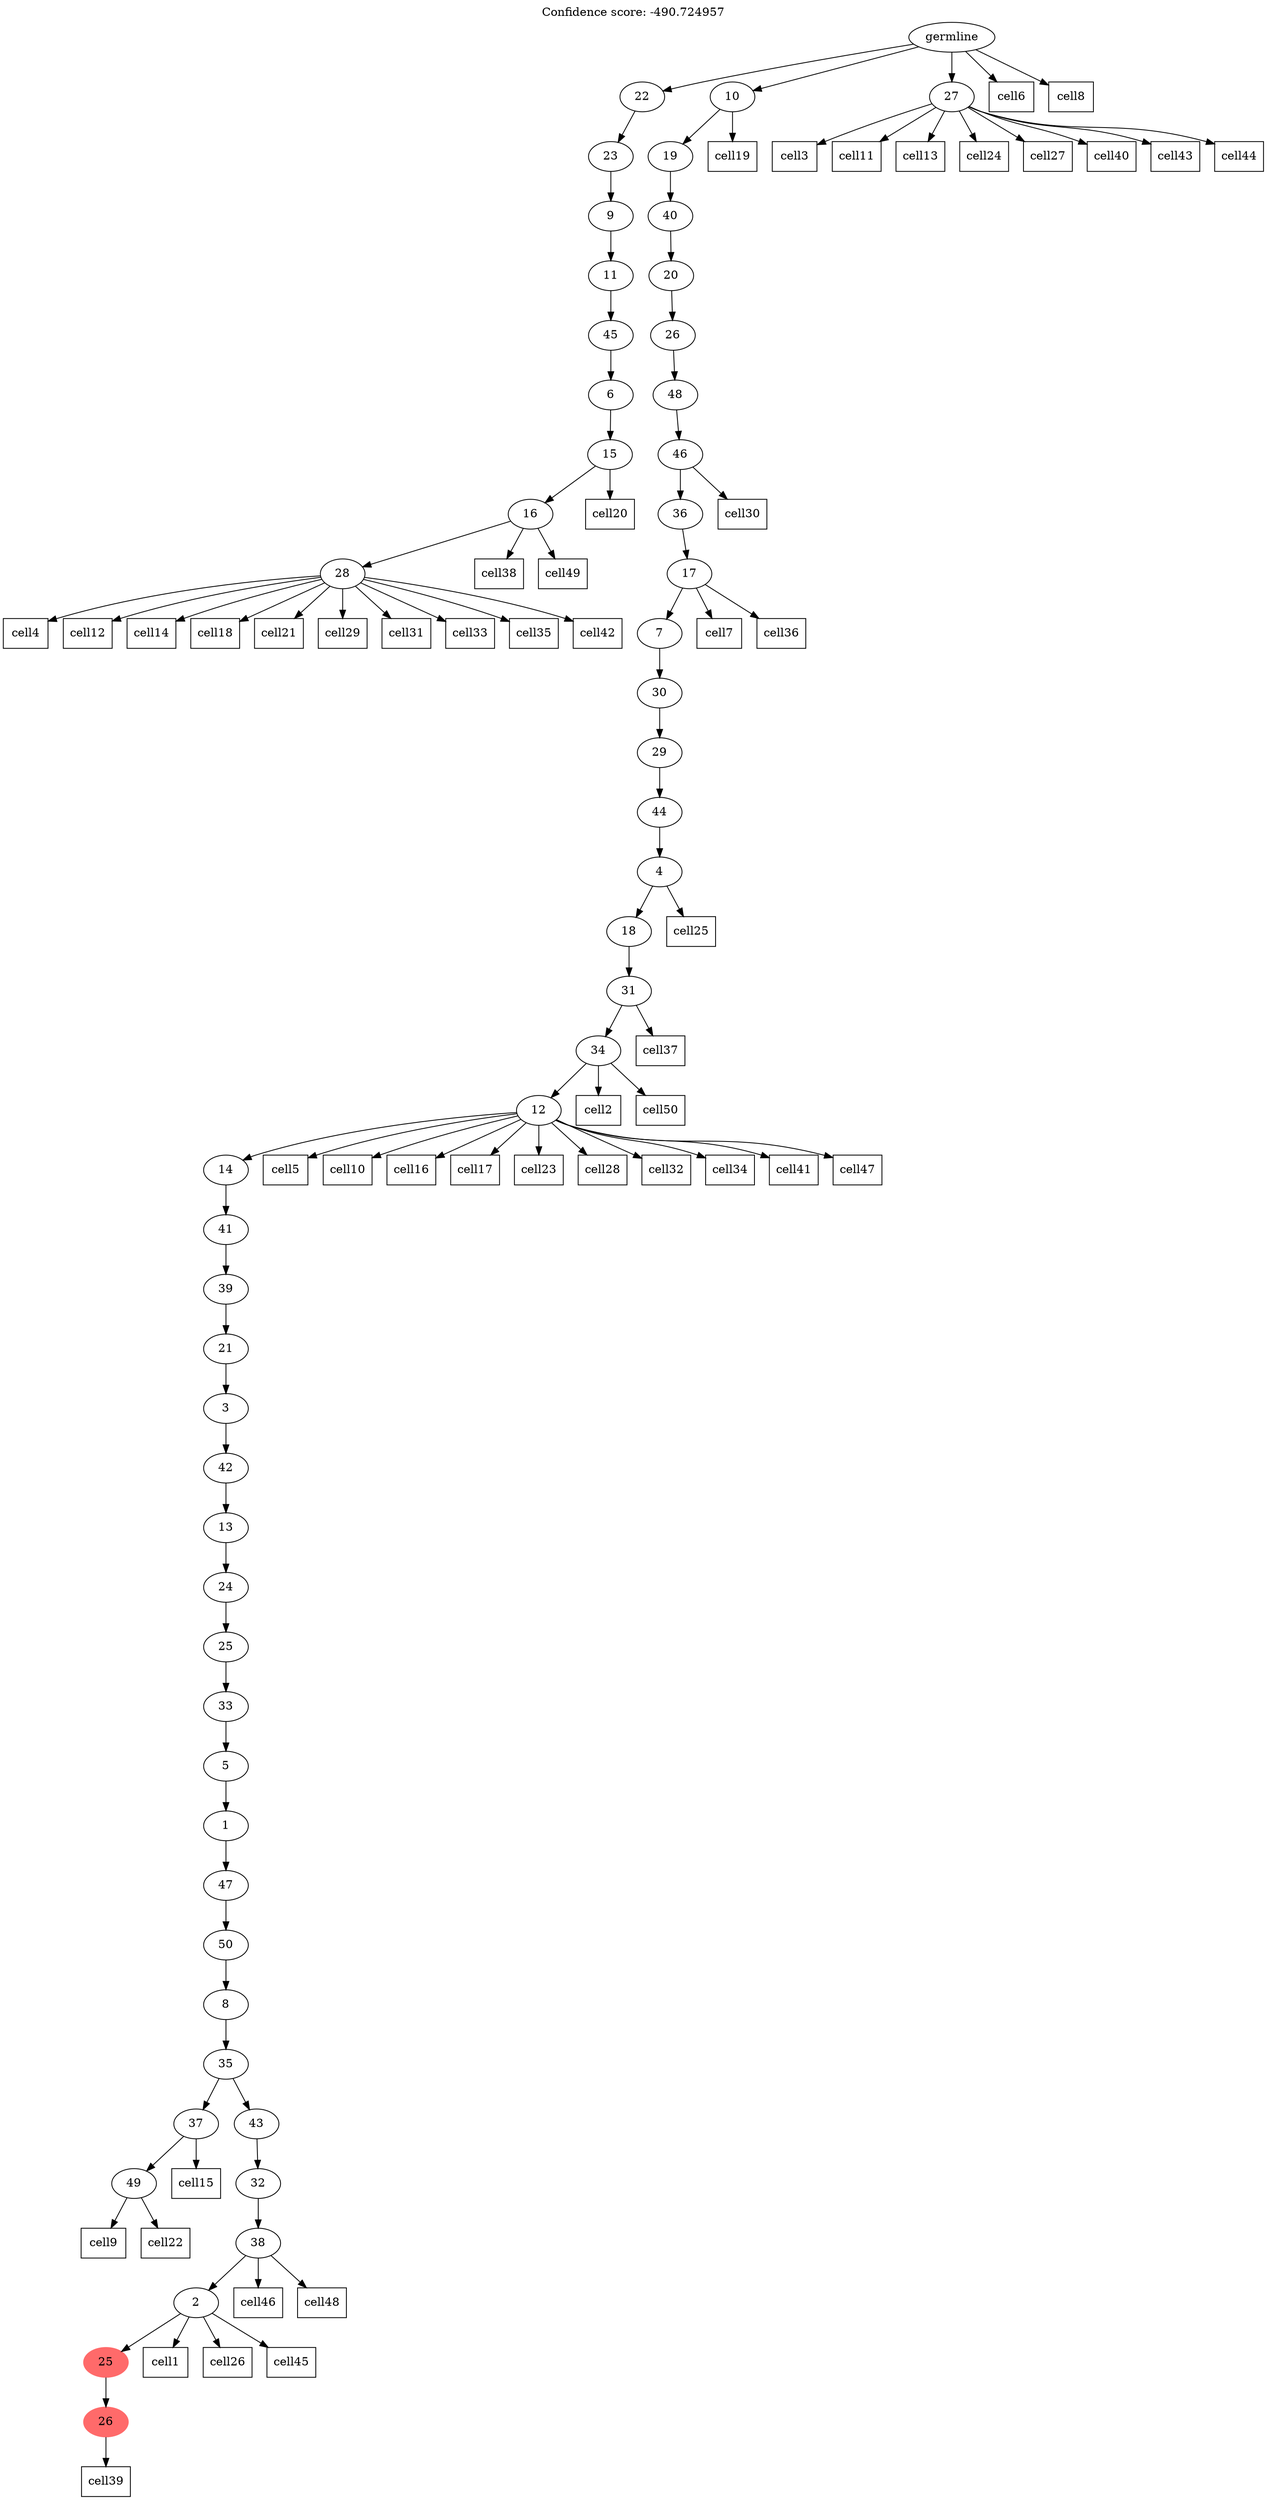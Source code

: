 digraph g {
	"50" -> "51";
	"51" [label="28"];
	"49" -> "50";
	"50" [label="16"];
	"48" -> "49";
	"49" [label="15"];
	"47" -> "48";
	"48" [label="6"];
	"46" -> "47";
	"47" [label="45"];
	"45" -> "46";
	"46" [label="11"];
	"44" -> "45";
	"45" [label="9"];
	"43" -> "44";
	"44" [label="23"];
	"41" -> "42";
	"42" [label="49"];
	"39" -> "40";
	"40" [color=indianred1, style=filled, label="26"];
	"38" -> "39";
	"39" [color=indianred1, style=filled, label="25"];
	"37" -> "38";
	"38" [label="2"];
	"36" -> "37";
	"37" [label="38"];
	"35" -> "36";
	"36" [label="32"];
	"34" -> "35";
	"35" [label="43"];
	"34" -> "41";
	"41" [label="37"];
	"33" -> "34";
	"34" [label="35"];
	"32" -> "33";
	"33" [label="8"];
	"31" -> "32";
	"32" [label="50"];
	"30" -> "31";
	"31" [label="47"];
	"29" -> "30";
	"30" [label="1"];
	"28" -> "29";
	"29" [label="5"];
	"27" -> "28";
	"28" [label="33"];
	"26" -> "27";
	"27" [label="25"];
	"25" -> "26";
	"26" [label="24"];
	"24" -> "25";
	"25" [label="13"];
	"23" -> "24";
	"24" [label="42"];
	"22" -> "23";
	"23" [label="3"];
	"21" -> "22";
	"22" [label="21"];
	"20" -> "21";
	"21" [label="39"];
	"19" -> "20";
	"20" [label="41"];
	"18" -> "19";
	"19" [label="14"];
	"17" -> "18";
	"18" [label="12"];
	"16" -> "17";
	"17" [label="34"];
	"15" -> "16";
	"16" [label="31"];
	"14" -> "15";
	"15" [label="18"];
	"13" -> "14";
	"14" [label="4"];
	"12" -> "13";
	"13" [label="44"];
	"11" -> "12";
	"12" [label="29"];
	"10" -> "11";
	"11" [label="30"];
	"9" -> "10";
	"10" [label="7"];
	"8" -> "9";
	"9" [label="17"];
	"7" -> "8";
	"8" [label="36"];
	"6" -> "7";
	"7" [label="46"];
	"5" -> "6";
	"6" [label="48"];
	"4" -> "5";
	"5" [label="26"];
	"3" -> "4";
	"4" [label="20"];
	"2" -> "3";
	"3" [label="40"];
	"1" -> "2";
	"2" [label="19"];
	"0" -> "1";
	"1" [label="10"];
	"0" -> "43";
	"43" [label="22"];
	"0" -> "52";
	"52" [label="27"];
	"0" [label="germline"];
	"38" -> "cell1";
	"cell1" [shape=box];
	"17" -> "cell2";
	"cell2" [shape=box];
	"52" -> "cell3";
	"cell3" [shape=box];
	"51" -> "cell4";
	"cell4" [shape=box];
	"18" -> "cell5";
	"cell5" [shape=box];
	"0" -> "cell6";
	"cell6" [shape=box];
	"9" -> "cell7";
	"cell7" [shape=box];
	"0" -> "cell8";
	"cell8" [shape=box];
	"42" -> "cell9";
	"cell9" [shape=box];
	"18" -> "cell10";
	"cell10" [shape=box];
	"52" -> "cell11";
	"cell11" [shape=box];
	"51" -> "cell12";
	"cell12" [shape=box];
	"52" -> "cell13";
	"cell13" [shape=box];
	"51" -> "cell14";
	"cell14" [shape=box];
	"41" -> "cell15";
	"cell15" [shape=box];
	"18" -> "cell16";
	"cell16" [shape=box];
	"18" -> "cell17";
	"cell17" [shape=box];
	"51" -> "cell18";
	"cell18" [shape=box];
	"1" -> "cell19";
	"cell19" [shape=box];
	"49" -> "cell20";
	"cell20" [shape=box];
	"51" -> "cell21";
	"cell21" [shape=box];
	"42" -> "cell22";
	"cell22" [shape=box];
	"18" -> "cell23";
	"cell23" [shape=box];
	"52" -> "cell24";
	"cell24" [shape=box];
	"14" -> "cell25";
	"cell25" [shape=box];
	"38" -> "cell26";
	"cell26" [shape=box];
	"52" -> "cell27";
	"cell27" [shape=box];
	"18" -> "cell28";
	"cell28" [shape=box];
	"51" -> "cell29";
	"cell29" [shape=box];
	"7" -> "cell30";
	"cell30" [shape=box];
	"51" -> "cell31";
	"cell31" [shape=box];
	"18" -> "cell32";
	"cell32" [shape=box];
	"51" -> "cell33";
	"cell33" [shape=box];
	"18" -> "cell34";
	"cell34" [shape=box];
	"51" -> "cell35";
	"cell35" [shape=box];
	"9" -> "cell36";
	"cell36" [shape=box];
	"16" -> "cell37";
	"cell37" [shape=box];
	"50" -> "cell38";
	"cell38" [shape=box];
	"40" -> "cell39";
	"cell39" [shape=box];
	"52" -> "cell40";
	"cell40" [shape=box];
	"18" -> "cell41";
	"cell41" [shape=box];
	"51" -> "cell42";
	"cell42" [shape=box];
	"52" -> "cell43";
	"cell43" [shape=box];
	"52" -> "cell44";
	"cell44" [shape=box];
	"38" -> "cell45";
	"cell45" [shape=box];
	"37" -> "cell46";
	"cell46" [shape=box];
	"18" -> "cell47";
	"cell47" [shape=box];
	"37" -> "cell48";
	"cell48" [shape=box];
	"50" -> "cell49";
	"cell49" [shape=box];
	"17" -> "cell50";
	"cell50" [shape=box];
	labelloc="t";
	label="Confidence score: -490.724957";
}
